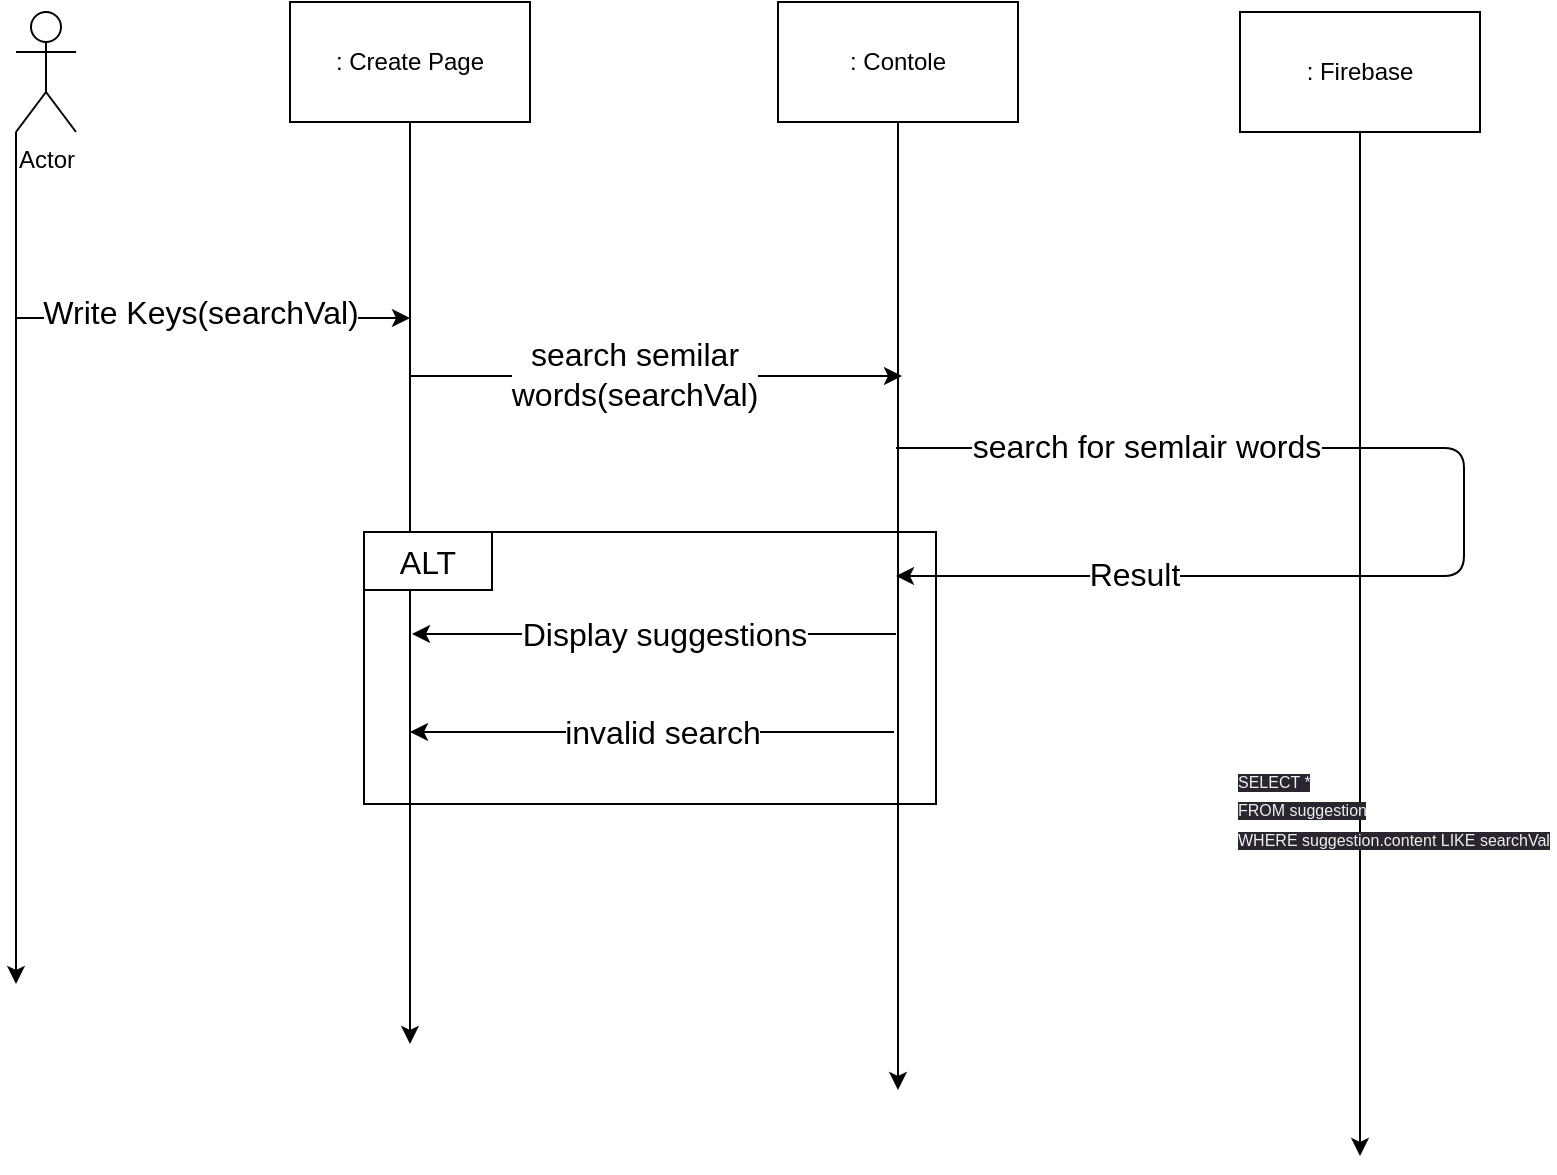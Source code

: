 <mxfile>
    <diagram id="S8mxeKo866B1SpwFpYJ3" name="Page-1">
        <mxGraphModel dx="836" dy="623" grid="0" gridSize="10" guides="1" tooltips="1" connect="1" arrows="1" fold="1" page="1" pageScale="1" pageWidth="850" pageHeight="1100" math="0" shadow="0">
            <root>
                <mxCell id="0"/>
                <mxCell id="1" parent="0"/>
                <mxCell id="2" value="" style="rounded=0;whiteSpace=wrap;html=1;fontSize=16;" vertex="1" parent="1">
                    <mxGeometry x="239" y="354" width="286" height="136" as="geometry"/>
                </mxCell>
                <mxCell id="3" style="edgeStyle=none;html=1;exitX=0;exitY=1;exitDx=0;exitDy=0;exitPerimeter=0;" edge="1" parent="1" source="4">
                    <mxGeometry relative="1" as="geometry">
                        <mxPoint x="65" y="580" as="targetPoint"/>
                        <Array as="points">
                            <mxPoint x="65" y="245"/>
                        </Array>
                    </mxGeometry>
                </mxCell>
                <mxCell id="4" value="Actor" style="shape=umlActor;verticalLabelPosition=bottom;verticalAlign=top;html=1;outlineConnect=0;" vertex="1" parent="1">
                    <mxGeometry x="65" y="94" width="30" height="60" as="geometry"/>
                </mxCell>
                <mxCell id="5" style="edgeStyle=none;html=1;exitX=0.5;exitY=1;exitDx=0;exitDy=0;" edge="1" parent="1" source="6">
                    <mxGeometry relative="1" as="geometry">
                        <mxPoint x="262" y="610" as="targetPoint"/>
                    </mxGeometry>
                </mxCell>
                <mxCell id="6" value=": Create Page" style="rounded=0;whiteSpace=wrap;html=1;" vertex="1" parent="1">
                    <mxGeometry x="202" y="89" width="120" height="60" as="geometry"/>
                </mxCell>
                <mxCell id="7" style="edgeStyle=none;html=1;exitX=0.5;exitY=1;exitDx=0;exitDy=0;" edge="1" parent="1" source="8">
                    <mxGeometry relative="1" as="geometry">
                        <mxPoint x="506" y="633" as="targetPoint"/>
                    </mxGeometry>
                </mxCell>
                <mxCell id="8" value=": Contole" style="rounded=0;whiteSpace=wrap;html=1;" vertex="1" parent="1">
                    <mxGeometry x="446" y="89" width="120" height="60" as="geometry"/>
                </mxCell>
                <mxCell id="9" style="edgeStyle=none;html=1;exitX=0.5;exitY=1;exitDx=0;exitDy=0;" edge="1" parent="1" source="10">
                    <mxGeometry relative="1" as="geometry">
                        <mxPoint x="737" y="666" as="targetPoint"/>
                    </mxGeometry>
                </mxCell>
                <mxCell id="10" value=": Firebase" style="rounded=0;whiteSpace=wrap;html=1;" vertex="1" parent="1">
                    <mxGeometry x="677" y="94" width="120" height="60" as="geometry"/>
                </mxCell>
                <mxCell id="11" value="" style="endArrow=classic;html=1;" edge="1" parent="1">
                    <mxGeometry width="50" height="50" relative="1" as="geometry">
                        <mxPoint x="65" y="247" as="sourcePoint"/>
                        <mxPoint x="262" y="247" as="targetPoint"/>
                    </mxGeometry>
                </mxCell>
                <mxCell id="12" value="&lt;font style=&quot;font-size: 16px;&quot;&gt;Write Keys(searchVal)&lt;/font&gt;" style="edgeLabel;html=1;align=center;verticalAlign=middle;resizable=0;points=[];" vertex="1" connectable="0" parent="11">
                    <mxGeometry x="-0.567" y="5" relative="1" as="geometry">
                        <mxPoint x="49" y="2" as="offset"/>
                    </mxGeometry>
                </mxCell>
                <mxCell id="13" value="" style="endArrow=classic;html=1;" edge="1" parent="1">
                    <mxGeometry width="50" height="50" relative="1" as="geometry">
                        <mxPoint x="262" y="276" as="sourcePoint"/>
                        <mxPoint x="508" y="276" as="targetPoint"/>
                    </mxGeometry>
                </mxCell>
                <mxCell id="14" value="&lt;span style=&quot;font-size: 16px;&quot;&gt;search semilar &lt;br&gt;words(searchVal)&lt;/span&gt;" style="edgeLabel;html=1;align=center;verticalAlign=middle;resizable=0;points=[];" vertex="1" connectable="0" parent="13">
                    <mxGeometry x="-0.567" y="5" relative="1" as="geometry">
                        <mxPoint x="58" y="4" as="offset"/>
                    </mxGeometry>
                </mxCell>
                <mxCell id="15" value="" style="endArrow=classic;html=1;" edge="1" parent="1">
                    <mxGeometry width="50" height="50" relative="1" as="geometry">
                        <mxPoint x="505" y="312" as="sourcePoint"/>
                        <mxPoint x="505" y="376" as="targetPoint"/>
                        <Array as="points">
                            <mxPoint x="789" y="312"/>
                            <mxPoint x="789" y="376"/>
                        </Array>
                    </mxGeometry>
                </mxCell>
                <mxCell id="16" value="&lt;span style=&quot;font-size: 16px;&quot;&gt;search for semlair words&lt;/span&gt;" style="edgeLabel;html=1;align=center;verticalAlign=middle;resizable=0;points=[];" vertex="1" connectable="0" parent="15">
                    <mxGeometry x="-0.567" y="5" relative="1" as="geometry">
                        <mxPoint x="-12" y="4" as="offset"/>
                    </mxGeometry>
                </mxCell>
                <mxCell id="17" value="" style="endArrow=classic;html=1;" edge="1" parent="1">
                    <mxGeometry width="50" height="50" relative="1" as="geometry">
                        <mxPoint x="505" y="405" as="sourcePoint"/>
                        <mxPoint x="263" y="405" as="targetPoint"/>
                    </mxGeometry>
                </mxCell>
                <mxCell id="18" value="&lt;font style=&quot;font-size: 16px;&quot;&gt;Display suggestions&lt;/font&gt;" style="edgeLabel;html=1;align=center;verticalAlign=middle;resizable=0;points=[];" vertex="1" connectable="0" parent="17">
                    <mxGeometry x="-0.567" y="5" relative="1" as="geometry">
                        <mxPoint x="-64" y="-5" as="offset"/>
                    </mxGeometry>
                </mxCell>
                <mxCell id="19" value="&lt;span style=&quot;font-size: 16px;&quot;&gt;Result&lt;/span&gt;" style="edgeLabel;html=1;align=center;verticalAlign=middle;resizable=0;points=[];" vertex="1" connectable="0" parent="1">
                    <mxGeometry x="608.001" y="379" as="geometry">
                        <mxPoint x="16" y="-4" as="offset"/>
                    </mxGeometry>
                </mxCell>
                <mxCell id="20" value="" style="endArrow=classic;html=1;" edge="1" parent="1">
                    <mxGeometry width="50" height="50" relative="1" as="geometry">
                        <mxPoint x="504.0" y="454" as="sourcePoint"/>
                        <mxPoint x="262" y="454" as="targetPoint"/>
                    </mxGeometry>
                </mxCell>
                <mxCell id="21" value="&lt;font style=&quot;font-size: 16px;&quot;&gt;invalid search&lt;/font&gt;" style="edgeLabel;html=1;align=center;verticalAlign=middle;resizable=0;points=[];" vertex="1" connectable="0" parent="20">
                    <mxGeometry x="-0.567" y="5" relative="1" as="geometry">
                        <mxPoint x="-64" y="-5" as="offset"/>
                    </mxGeometry>
                </mxCell>
                <mxCell id="22" value="ALT" style="rounded=0;whiteSpace=wrap;html=1;fontSize=16;" vertex="1" parent="1">
                    <mxGeometry x="239" y="354" width="64" height="29" as="geometry"/>
                </mxCell>
                <mxCell id="23" value="&lt;span style=&quot;color: rgb(240, 240, 240); font-family: Helvetica; font-size: 8px; font-style: normal; font-variant-ligatures: normal; font-variant-caps: normal; font-weight: 400; letter-spacing: normal; orphans: 2; text-align: center; text-indent: 0px; text-transform: none; widows: 2; word-spacing: 0px; -webkit-text-stroke-width: 0px; background-color: rgb(42, 37, 47); text-decoration-thickness: initial; text-decoration-style: initial; text-decoration-color: initial; float: none; display: inline !important;&quot;&gt;SELECT *&lt;/span&gt;&lt;br style=&quot;border-color: rgb(0, 0, 0); color: rgb(240, 240, 240); font-family: Helvetica; font-size: 8px; font-style: normal; font-variant-ligatures: normal; font-variant-caps: normal; font-weight: 400; letter-spacing: normal; orphans: 2; text-align: center; text-indent: 0px; text-transform: none; widows: 2; word-spacing: 0px; -webkit-text-stroke-width: 0px; background-color: rgb(42, 37, 47); text-decoration-thickness: initial; text-decoration-style: initial; text-decoration-color: initial;&quot;&gt;&lt;span style=&quot;color: rgb(240, 240, 240); font-family: Helvetica; font-size: 8px; font-style: normal; font-variant-ligatures: normal; font-variant-caps: normal; font-weight: 400; letter-spacing: normal; orphans: 2; text-align: center; text-indent: 0px; text-transform: none; widows: 2; word-spacing: 0px; -webkit-text-stroke-width: 0px; background-color: rgb(42, 37, 47); text-decoration-thickness: initial; text-decoration-style: initial; text-decoration-color: initial; float: none; display: inline !important;&quot;&gt;FROM suggestion&lt;/span&gt;&lt;br style=&quot;border-color: rgb(0, 0, 0); color: rgb(240, 240, 240); font-family: Helvetica; font-size: 8px; font-style: normal; font-variant-ligatures: normal; font-variant-caps: normal; font-weight: 400; letter-spacing: normal; orphans: 2; text-align: center; text-indent: 0px; text-transform: none; widows: 2; word-spacing: 0px; -webkit-text-stroke-width: 0px; background-color: rgb(42, 37, 47); text-decoration-thickness: initial; text-decoration-style: initial; text-decoration-color: initial;&quot;&gt;&lt;span style=&quot;color: rgb(240, 240, 240); font-family: Helvetica; font-size: 8px; font-style: normal; font-variant-ligatures: normal; font-variant-caps: normal; font-weight: 400; letter-spacing: normal; orphans: 2; text-align: center; text-indent: 0px; text-transform: none; widows: 2; word-spacing: 0px; -webkit-text-stroke-width: 0px; background-color: rgb(42, 37, 47); text-decoration-thickness: initial; text-decoration-style: initial; text-decoration-color: initial; float: none; display: inline !important;&quot;&gt;WHERE suggestion.content LIKE searchVal&lt;/span&gt;" style="text;whiteSpace=wrap;html=1;" vertex="1" parent="1">
                    <mxGeometry x="674.231" y="464.462" width="160" height="80" as="geometry"/>
                </mxCell>
            </root>
        </mxGraphModel>
    </diagram>
</mxfile>